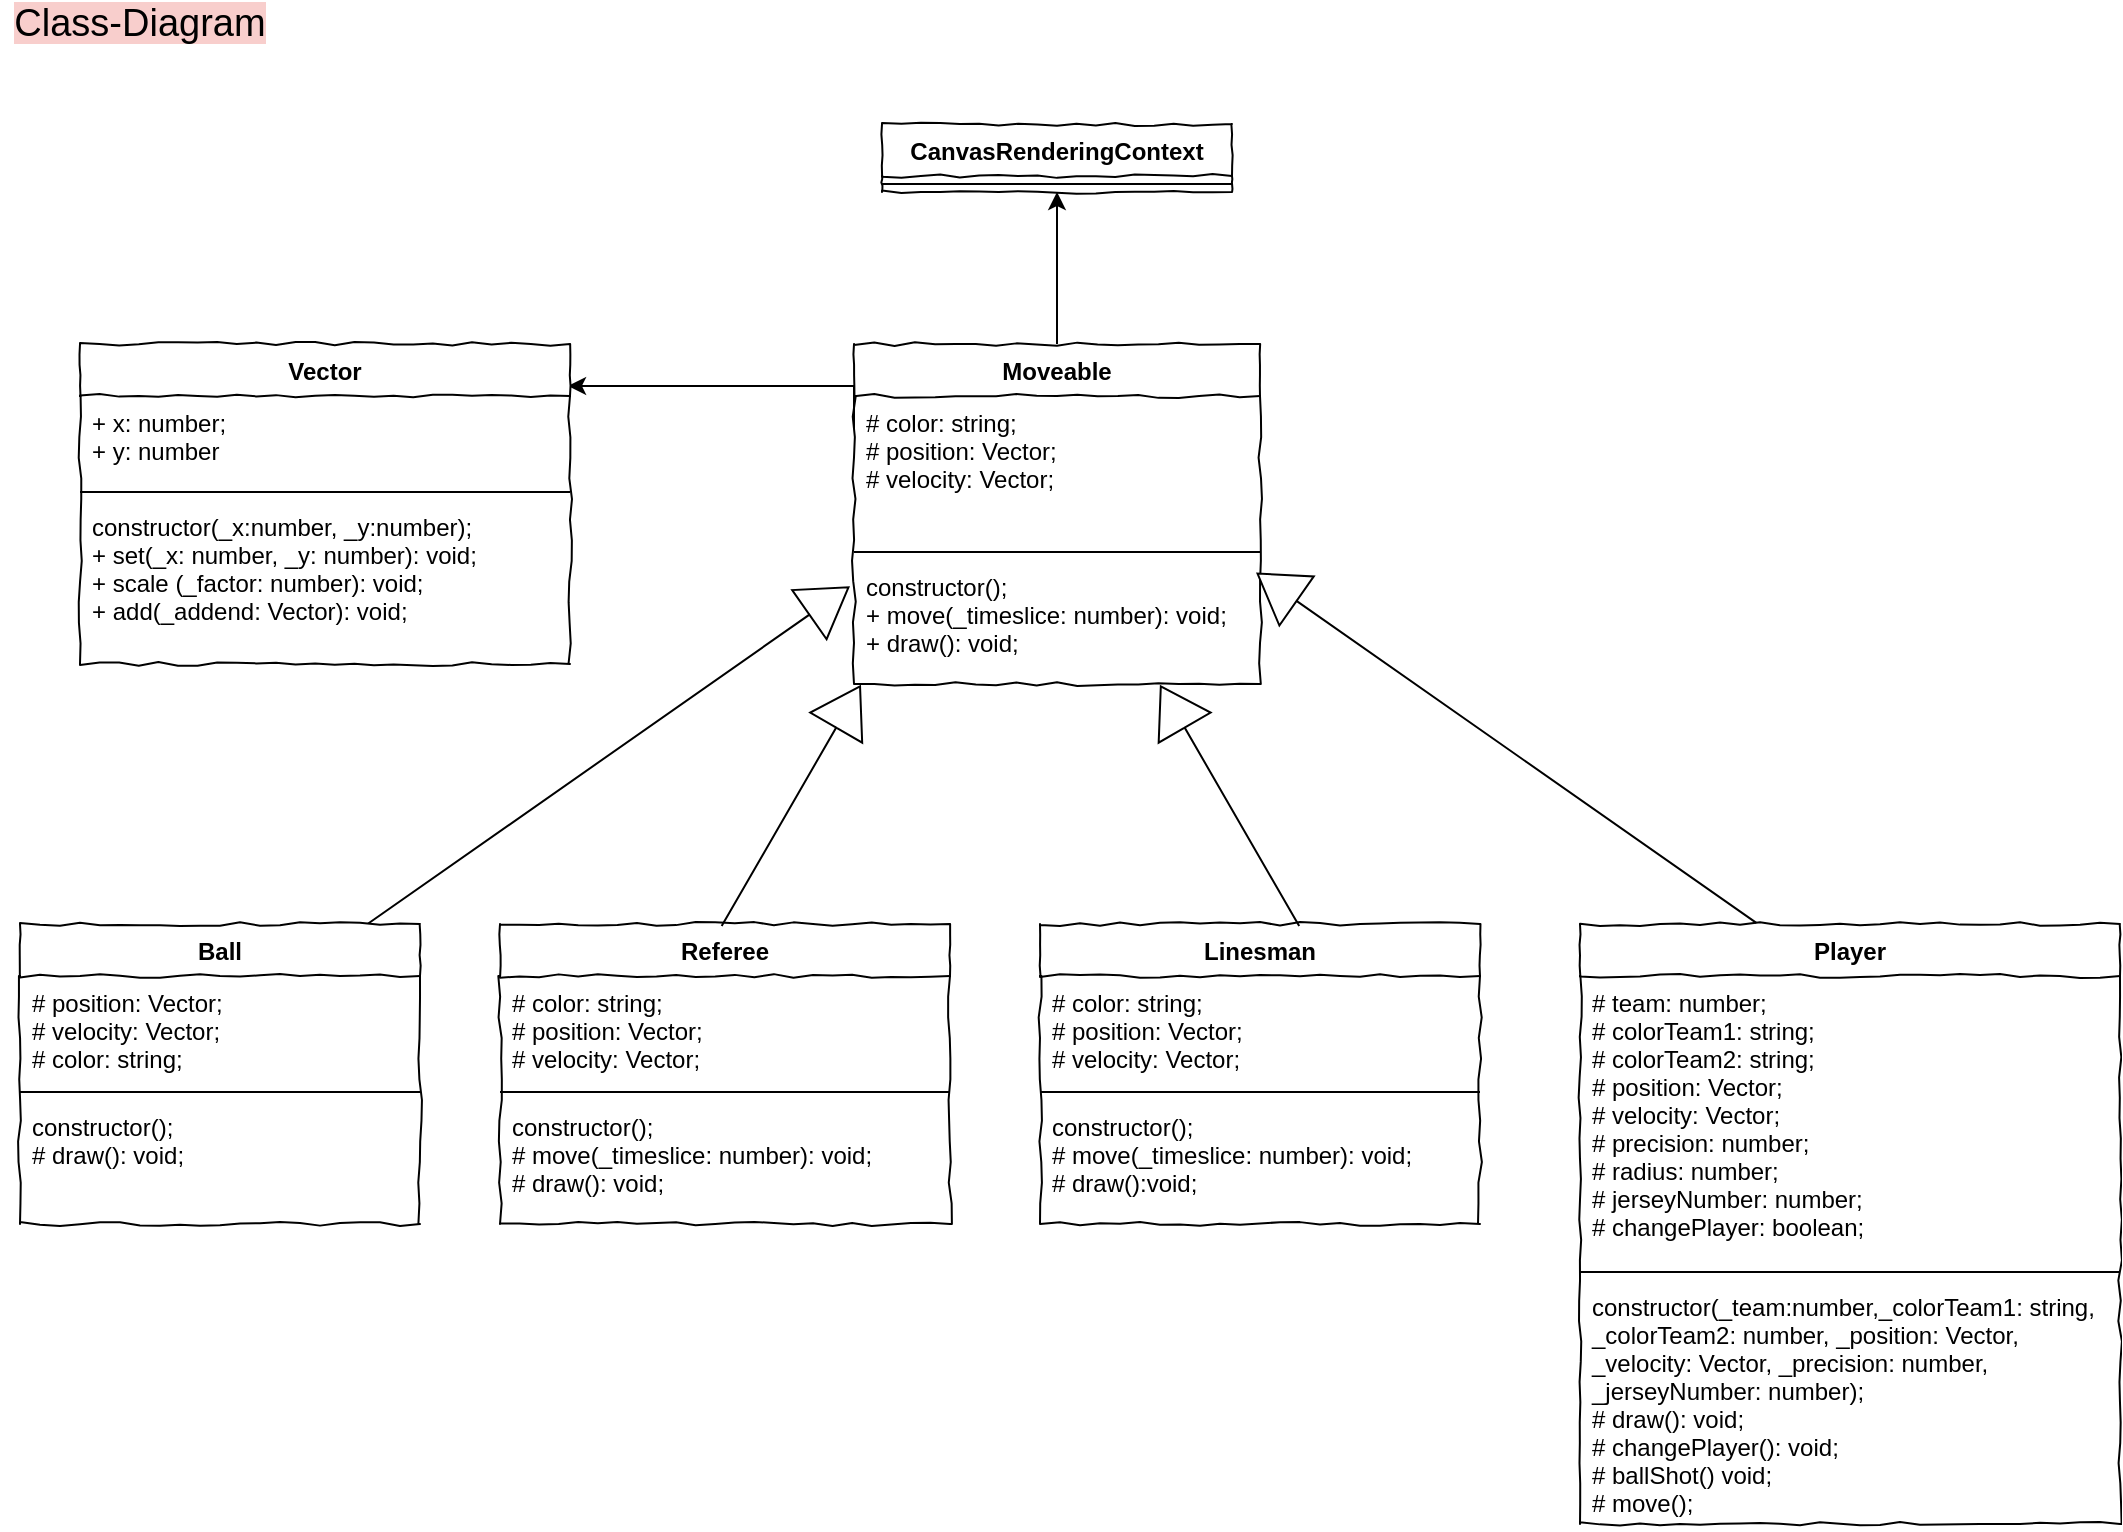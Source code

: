 <mxfile version="14.5.1" type="device"><diagram id="ecHxUapQIEcAmMkssrDC" name="Seite-1"><mxGraphModel dx="1205" dy="696" grid="1" gridSize="10" guides="1" tooltips="1" connect="1" arrows="1" fold="1" page="1" pageScale="1" pageWidth="1169" pageHeight="827" math="0" shadow="0"><root><mxCell id="0"/><mxCell id="1" parent="0"/><mxCell id="qrqz1x8W8SarpEjYRVcG-1" value="&lt;font style=&quot;font-size: 19px ; background-color: rgb(248 , 206 , 204)&quot;&gt;Class-Diagram&lt;/font&gt;" style="text;html=1;strokeColor=none;fillColor=none;align=center;verticalAlign=middle;whiteSpace=wrap;rounded=0;" parent="1" vertex="1"><mxGeometry x="70" y="20" width="140" height="20" as="geometry"/></mxCell><mxCell id="qrqz1x8W8SarpEjYRVcG-11" style="edgeStyle=orthogonalEdgeStyle;rounded=0;orthogonalLoop=1;jettySize=auto;html=1;exitX=0.5;exitY=0;exitDx=0;exitDy=0;entryX=0.5;entryY=1;entryDx=0;entryDy=0;" parent="1" source="qrqz1x8W8SarpEjYRVcG-2" target="qrqz1x8W8SarpEjYRVcG-7" edge="1"><mxGeometry relative="1" as="geometry"/></mxCell><mxCell id="qrqz1x8W8SarpEjYRVcG-42" style="edgeStyle=orthogonalEdgeStyle;rounded=0;orthogonalLoop=1;jettySize=auto;html=1;exitX=0;exitY=0.25;exitDx=0;exitDy=0;entryX=0.996;entryY=0.131;entryDx=0;entryDy=0;entryPerimeter=0;" parent="1" source="qrqz1x8W8SarpEjYRVcG-2" target="qrqz1x8W8SarpEjYRVcG-32" edge="1"><mxGeometry relative="1" as="geometry"><Array as="points"><mxPoint x="497" y="211"/></Array></mxGeometry></mxCell><mxCell id="qrqz1x8W8SarpEjYRVcG-2" value="Moveable" style="swimlane;fontStyle=1;align=center;verticalAlign=top;childLayout=stackLayout;horizontal=1;startSize=26;horizontalStack=0;resizeParent=1;resizeParentMax=0;resizeLast=0;collapsible=1;marginBottom=0;rounded=0;shadow=0;comic=1;strokeWidth=1;" parent="1" vertex="1"><mxGeometry x="497" y="190" width="203" height="170" as="geometry"><mxRectangle x="20" y="670" width="90" height="26" as="alternateBounds"/></mxGeometry></mxCell><mxCell id="qrqz1x8W8SarpEjYRVcG-3" value="# color: string;&#10;# position: Vector;&#10;# velocity: Vector;" style="text;strokeColor=none;fillColor=none;align=left;verticalAlign=top;spacingLeft=4;spacingRight=4;overflow=hidden;rotatable=0;points=[[0,0.5],[1,0.5]];portConstraint=eastwest;" parent="qrqz1x8W8SarpEjYRVcG-2" vertex="1"><mxGeometry y="26" width="203" height="74" as="geometry"/></mxCell><mxCell id="qrqz1x8W8SarpEjYRVcG-4" value="" style="line;strokeWidth=1;fillColor=none;align=left;verticalAlign=middle;spacingTop=-1;spacingLeft=3;spacingRight=3;rotatable=0;labelPosition=right;points=[];portConstraint=eastwest;" parent="qrqz1x8W8SarpEjYRVcG-2" vertex="1"><mxGeometry y="100" width="203" height="8" as="geometry"/></mxCell><mxCell id="qrqz1x8W8SarpEjYRVcG-5" value="constructor();&#10;+ move(_timeslice: number): void;&#10;+ draw(): void;" style="text;strokeColor=none;fillColor=none;align=left;verticalAlign=top;spacingLeft=4;spacingRight=4;overflow=hidden;rotatable=0;points=[[0,0.5],[1,0.5]];portConstraint=eastwest;" parent="qrqz1x8W8SarpEjYRVcG-2" vertex="1"><mxGeometry y="108" width="203" height="62" as="geometry"/></mxCell><mxCell id="qrqz1x8W8SarpEjYRVcG-7" value="CanvasRenderingContext" style="swimlane;fontStyle=1;align=center;verticalAlign=top;childLayout=stackLayout;horizontal=1;startSize=26;horizontalStack=0;resizeParent=1;resizeParentMax=0;resizeLast=0;collapsible=1;marginBottom=0;rounded=0;shadow=0;comic=1;strokeWidth=1;" parent="1" vertex="1"><mxGeometry x="511" y="80" width="175" height="34" as="geometry"><mxRectangle x="20" y="670" width="90" height="26" as="alternateBounds"/></mxGeometry></mxCell><mxCell id="qrqz1x8W8SarpEjYRVcG-9" value="" style="line;strokeWidth=1;fillColor=none;align=left;verticalAlign=middle;spacingTop=-1;spacingLeft=3;spacingRight=3;rotatable=0;labelPosition=right;points=[];portConstraint=eastwest;" parent="qrqz1x8W8SarpEjYRVcG-7" vertex="1"><mxGeometry y="26" width="175" height="8" as="geometry"/></mxCell><mxCell id="qrqz1x8W8SarpEjYRVcG-12" value="Referee" style="swimlane;fontStyle=1;align=center;verticalAlign=top;childLayout=stackLayout;horizontal=1;startSize=26;horizontalStack=0;resizeParent=1;resizeParentMax=0;resizeLast=0;collapsible=1;marginBottom=0;rounded=0;shadow=0;comic=1;strokeWidth=1;" parent="1" vertex="1"><mxGeometry x="320" y="480" width="225" height="150" as="geometry"><mxRectangle x="20" y="670" width="90" height="26" as="alternateBounds"/></mxGeometry></mxCell><mxCell id="qrqz1x8W8SarpEjYRVcG-13" value="# color: string;&#10;# position: Vector;&#10;# velocity: Vector;" style="text;strokeColor=none;fillColor=none;align=left;verticalAlign=top;spacingLeft=4;spacingRight=4;overflow=hidden;rotatable=0;points=[[0,0.5],[1,0.5]];portConstraint=eastwest;" parent="qrqz1x8W8SarpEjYRVcG-12" vertex="1"><mxGeometry y="26" width="225" height="54" as="geometry"/></mxCell><mxCell id="qrqz1x8W8SarpEjYRVcG-14" value="" style="line;strokeWidth=1;fillColor=none;align=left;verticalAlign=middle;spacingTop=-1;spacingLeft=3;spacingRight=3;rotatable=0;labelPosition=right;points=[];portConstraint=eastwest;" parent="qrqz1x8W8SarpEjYRVcG-12" vertex="1"><mxGeometry y="80" width="225" height="8" as="geometry"/></mxCell><mxCell id="qrqz1x8W8SarpEjYRVcG-15" value="constructor();&#10;# move(_timeslice: number): void;&#10;# draw(): void;" style="text;strokeColor=none;fillColor=none;align=left;verticalAlign=top;spacingLeft=4;spacingRight=4;overflow=hidden;rotatable=0;points=[[0,0.5],[1,0.5]];portConstraint=eastwest;" parent="qrqz1x8W8SarpEjYRVcG-12" vertex="1"><mxGeometry y="88" width="225" height="62" as="geometry"/></mxCell><mxCell id="qrqz1x8W8SarpEjYRVcG-16" value="Player" style="swimlane;fontStyle=1;align=center;verticalAlign=top;childLayout=stackLayout;horizontal=1;startSize=26;horizontalStack=0;resizeParent=1;resizeParentMax=0;resizeLast=0;collapsible=1;marginBottom=0;rounded=0;shadow=0;comic=1;strokeWidth=1;" parent="1" vertex="1"><mxGeometry x="860" y="480" width="270" height="300" as="geometry"><mxRectangle x="20" y="670" width="90" height="26" as="alternateBounds"/></mxGeometry></mxCell><mxCell id="qrqz1x8W8SarpEjYRVcG-17" value="# team: number;&#10;# colorTeam1: string;&#10;# colorTeam2: string;&#10;# position: Vector;&#10;# velocity: Vector;&#10;# precision: number;&#10;# radius: number;&#10;# jerseyNumber: number;&#10;# changePlayer: boolean;" style="text;strokeColor=none;fillColor=none;align=left;verticalAlign=top;spacingLeft=4;spacingRight=4;overflow=hidden;rotatable=0;points=[[0,0.5],[1,0.5]];portConstraint=eastwest;" parent="qrqz1x8W8SarpEjYRVcG-16" vertex="1"><mxGeometry y="26" width="270" height="144" as="geometry"/></mxCell><mxCell id="qrqz1x8W8SarpEjYRVcG-18" value="" style="line;strokeWidth=1;fillColor=none;align=left;verticalAlign=middle;spacingTop=-1;spacingLeft=3;spacingRight=3;rotatable=0;labelPosition=right;points=[];portConstraint=eastwest;" parent="qrqz1x8W8SarpEjYRVcG-16" vertex="1"><mxGeometry y="170" width="270" height="8" as="geometry"/></mxCell><mxCell id="qrqz1x8W8SarpEjYRVcG-19" value="constructor(_team:number,_colorTeam1: string, &#10;_colorTeam2: number, _position: Vector, &#10;_velocity: Vector, _precision: number,&#10;_jerseyNumber: number);&#10;# draw(): void; &#10;# changePlayer(): void;&#10;# ballShot() void;&#10;# move();" style="text;strokeColor=none;fillColor=none;align=left;verticalAlign=top;spacingLeft=4;spacingRight=4;overflow=hidden;rotatable=0;points=[[0,0.5],[1,0.5]];portConstraint=eastwest;" parent="qrqz1x8W8SarpEjYRVcG-16" vertex="1"><mxGeometry y="178" width="270" height="122" as="geometry"/></mxCell><mxCell id="qrqz1x8W8SarpEjYRVcG-28" value="Linesman" style="swimlane;fontStyle=1;align=center;verticalAlign=top;childLayout=stackLayout;horizontal=1;startSize=26;horizontalStack=0;resizeParent=1;resizeParentMax=0;resizeLast=0;collapsible=1;marginBottom=0;rounded=0;shadow=0;comic=1;strokeWidth=1;" parent="1" vertex="1"><mxGeometry x="590" y="480" width="220" height="150" as="geometry"><mxRectangle x="20" y="670" width="90" height="26" as="alternateBounds"/></mxGeometry></mxCell><mxCell id="qrqz1x8W8SarpEjYRVcG-29" value="# color: string;&#10;# position: Vector;&#10;# velocity: Vector;" style="text;strokeColor=none;fillColor=none;align=left;verticalAlign=top;spacingLeft=4;spacingRight=4;overflow=hidden;rotatable=0;points=[[0,0.5],[1,0.5]];portConstraint=eastwest;" parent="qrqz1x8W8SarpEjYRVcG-28" vertex="1"><mxGeometry y="26" width="220" height="54" as="geometry"/></mxCell><mxCell id="qrqz1x8W8SarpEjYRVcG-30" value="" style="line;strokeWidth=1;fillColor=none;align=left;verticalAlign=middle;spacingTop=-1;spacingLeft=3;spacingRight=3;rotatable=0;labelPosition=right;points=[];portConstraint=eastwest;" parent="qrqz1x8W8SarpEjYRVcG-28" vertex="1"><mxGeometry y="80" width="220" height="8" as="geometry"/></mxCell><mxCell id="qrqz1x8W8SarpEjYRVcG-31" value="constructor();&#10;# move(_timeslice: number): void;&#10;# draw():void;" style="text;strokeColor=none;fillColor=none;align=left;verticalAlign=top;spacingLeft=4;spacingRight=4;overflow=hidden;rotatable=0;points=[[0,0.5],[1,0.5]];portConstraint=eastwest;" parent="qrqz1x8W8SarpEjYRVcG-28" vertex="1"><mxGeometry y="88" width="220" height="62" as="geometry"/></mxCell><mxCell id="qrqz1x8W8SarpEjYRVcG-32" value="Vector" style="swimlane;fontStyle=1;align=center;verticalAlign=top;childLayout=stackLayout;horizontal=1;startSize=26;horizontalStack=0;resizeParent=1;resizeParentMax=0;resizeLast=0;collapsible=1;marginBottom=0;rounded=0;shadow=0;comic=1;strokeWidth=1;" parent="1" vertex="1"><mxGeometry x="110" y="190" width="245" height="160" as="geometry"><mxRectangle x="20" y="670" width="90" height="26" as="alternateBounds"/></mxGeometry></mxCell><mxCell id="qrqz1x8W8SarpEjYRVcG-33" value="+ x: number;&#10;+ y: number" style="text;strokeColor=none;fillColor=none;align=left;verticalAlign=top;spacingLeft=4;spacingRight=4;overflow=hidden;rotatable=0;points=[[0,0.5],[1,0.5]];portConstraint=eastwest;" parent="qrqz1x8W8SarpEjYRVcG-32" vertex="1"><mxGeometry y="26" width="245" height="44" as="geometry"/></mxCell><mxCell id="qrqz1x8W8SarpEjYRVcG-34" value="" style="line;strokeWidth=1;fillColor=none;align=left;verticalAlign=middle;spacingTop=-1;spacingLeft=3;spacingRight=3;rotatable=0;labelPosition=right;points=[];portConstraint=eastwest;" parent="qrqz1x8W8SarpEjYRVcG-32" vertex="1"><mxGeometry y="70" width="245" height="8" as="geometry"/></mxCell><mxCell id="qrqz1x8W8SarpEjYRVcG-35" value="constructor(_x:number, _y:number);&#10;+ set(_x: number, _y: number): void;&#10;+ scale (_factor: number): void;&#10;+ add(_addend: Vector): void;" style="text;strokeColor=none;fillColor=none;align=left;verticalAlign=top;spacingLeft=4;spacingRight=4;overflow=hidden;rotatable=0;points=[[0,0.5],[1,0.5]];portConstraint=eastwest;" parent="qrqz1x8W8SarpEjYRVcG-32" vertex="1"><mxGeometry y="78" width="245" height="82" as="geometry"/></mxCell><mxCell id="qrqz1x8W8SarpEjYRVcG-39" value="" style="html=1;shadow=0;dashed=0;align=center;verticalAlign=middle;shape=mxgraph.arrows2.arrow;dy=1;dx=23.84;direction=north;notch=0;rotation=55;" parent="1" vertex="1"><mxGeometry x="356.32" y="247.67" width="30" height="300.09" as="geometry"/></mxCell><mxCell id="qrqz1x8W8SarpEjYRVcG-43" value="Ball" style="swimlane;fontStyle=1;align=center;verticalAlign=top;childLayout=stackLayout;horizontal=1;startSize=26;horizontalStack=0;resizeParent=1;resizeParentMax=0;resizeLast=0;collapsible=1;marginBottom=0;rounded=0;shadow=0;comic=1;strokeWidth=1;" parent="1" vertex="1"><mxGeometry x="80" y="480" width="200" height="150" as="geometry"><mxRectangle x="20" y="670" width="90" height="26" as="alternateBounds"/></mxGeometry></mxCell><mxCell id="qrqz1x8W8SarpEjYRVcG-44" value="# position: Vector;&#10;# velocity: Vector;&#10;# color: string;" style="text;strokeColor=none;fillColor=none;align=left;verticalAlign=top;spacingLeft=4;spacingRight=4;overflow=hidden;rotatable=0;points=[[0,0.5],[1,0.5]];portConstraint=eastwest;" parent="qrqz1x8W8SarpEjYRVcG-43" vertex="1"><mxGeometry y="26" width="200" height="54" as="geometry"/></mxCell><mxCell id="qrqz1x8W8SarpEjYRVcG-45" value="" style="line;strokeWidth=1;fillColor=none;align=left;verticalAlign=middle;spacingTop=-1;spacingLeft=3;spacingRight=3;rotatable=0;labelPosition=right;points=[];portConstraint=eastwest;" parent="qrqz1x8W8SarpEjYRVcG-43" vertex="1"><mxGeometry y="80" width="200" height="8" as="geometry"/></mxCell><mxCell id="qrqz1x8W8SarpEjYRVcG-46" value="constructor();&#10;# draw(): void;" style="text;strokeColor=none;fillColor=none;align=left;verticalAlign=top;spacingLeft=4;spacingRight=4;overflow=hidden;rotatable=0;points=[[0,0.5],[1,0.5]];portConstraint=eastwest;" parent="qrqz1x8W8SarpEjYRVcG-43" vertex="1"><mxGeometry y="88" width="200" height="62" as="geometry"/></mxCell><mxCell id="qrqz1x8W8SarpEjYRVcG-55" value="" style="html=1;shadow=0;dashed=0;align=center;verticalAlign=middle;shape=mxgraph.arrows2.arrow;dy=1;dx=23.84;direction=north;notch=0;rotation=30;" parent="1" vertex="1"><mxGeometry x="450.43" y="351.89" width="30" height="138.37" as="geometry"/></mxCell><mxCell id="qrqz1x8W8SarpEjYRVcG-56" value="" style="html=1;shadow=0;dashed=0;align=center;verticalAlign=middle;shape=mxgraph.arrows2.arrow;dy=1;dx=23.84;direction=north;notch=0;rotation=-30;" parent="1" vertex="1"><mxGeometry x="670" y="351.89" width="30" height="138.37" as="geometry"/></mxCell><mxCell id="qrqz1x8W8SarpEjYRVcG-57" value="" style="html=1;shadow=0;dashed=0;align=center;verticalAlign=middle;shape=mxgraph.arrows2.arrow;dy=1;dx=23.84;direction=north;notch=0;rotation=-55;" parent="1" vertex="1"><mxGeometry x="808.47" y="239.89" width="30" height="304.47" as="geometry"/></mxCell></root></mxGraphModel></diagram></mxfile>